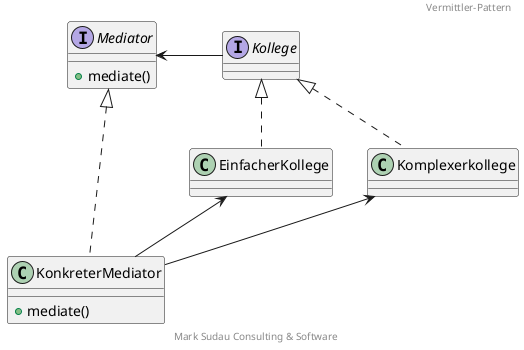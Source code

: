 @startuml
'https://plantuml.com/class-diagram

header
    Vermittler-Pattern
endheader

footer
    Mark Sudau Consulting & Software
endfooter

together {
    interface Mediator {
        + mediate()
    }

    class KonkreterMediator {
        + mediate()
    }
}

Mediator <|... KonkreterMediator

together {
    interface Kollege

    class EinfacherKollege
    class Komplexerkollege
}
Kollege <|.. EinfacherKollege
Kollege <|.. Komplexerkollege


Mediator <- Kollege

EinfacherKollege <-- KonkreterMediator
Komplexerkollege <-- KonkreterMediator
@enduml
